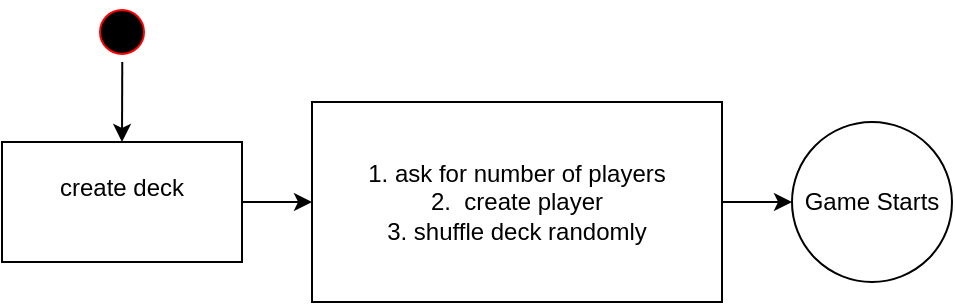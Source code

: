 <mxfile>
    <diagram id="nSIlyvA2WXAL90nTkwDJ" name="Page-1">
        <mxGraphModel dx="1028" dy="801" grid="1" gridSize="10" guides="1" tooltips="1" connect="1" arrows="1" fold="1" page="1" pageScale="1" pageWidth="827" pageHeight="1169" math="0" shadow="0">
            <root>
                <mxCell id="0"/>
                <mxCell id="1" parent="0"/>
                <mxCell id="9" style="edgeStyle=none;html=1;entryX=0.5;entryY=0;entryDx=0;entryDy=0;" edge="1" parent="1" source="2" target="4">
                    <mxGeometry relative="1" as="geometry"/>
                </mxCell>
                <mxCell id="2" value="" style="ellipse;html=1;shape=startState;fillColor=#000000;strokeColor=#ff0000;" parent="1" vertex="1">
                    <mxGeometry x="50" y="30" width="30" height="30" as="geometry"/>
                </mxCell>
                <mxCell id="6" value="" style="edgeStyle=none;html=1;" edge="1" parent="1" source="4" target="5">
                    <mxGeometry relative="1" as="geometry"/>
                </mxCell>
                <mxCell id="4" value="create deck&lt;div&gt;&lt;br&gt;&lt;/div&gt;" style="rounded=0;whiteSpace=wrap;html=1;" parent="1" vertex="1">
                    <mxGeometry x="5" y="100" width="120" height="60" as="geometry"/>
                </mxCell>
                <mxCell id="8" value="" style="edgeStyle=none;html=1;" edge="1" parent="1" source="5" target="7">
                    <mxGeometry relative="1" as="geometry"/>
                </mxCell>
                <mxCell id="5" value="&lt;div&gt;1. ask for number of players&lt;/div&gt;&lt;div&gt;2.&amp;nbsp; create player&lt;/div&gt;&lt;div&gt;3. shuffle deck randomly&lt;/div&gt;" style="rounded=0;whiteSpace=wrap;html=1;" vertex="1" parent="1">
                    <mxGeometry x="160" y="80" width="205" height="100" as="geometry"/>
                </mxCell>
                <mxCell id="7" value="Game Starts" style="ellipse;whiteSpace=wrap;html=1;rounded=0;" vertex="1" parent="1">
                    <mxGeometry x="400" y="90" width="80" height="80" as="geometry"/>
                </mxCell>
            </root>
        </mxGraphModel>
    </diagram>
</mxfile>
